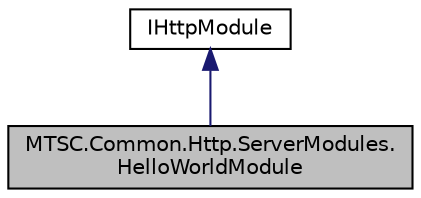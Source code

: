 digraph "MTSC.Common.Http.ServerModules.HelloWorldModule"
{
 // LATEX_PDF_SIZE
  edge [fontname="Helvetica",fontsize="10",labelfontname="Helvetica",labelfontsize="10"];
  node [fontname="Helvetica",fontsize="10",shape=record];
  Node2 [label="MTSC.Common.Http.ServerModules.\lHelloWorldModule",height=0.2,width=0.4,color="black", fillcolor="grey75", style="filled", fontcolor="black",tooltip=" "];
  Node3 -> Node2 [dir="back",color="midnightblue",fontsize="10",style="solid",fontname="Helvetica"];
  Node3 [label="IHttpModule",height=0.2,width=0.4,color="black", fillcolor="white", style="filled",URL="$d8/da0/interface_m_t_s_c_1_1_common_1_1_http_1_1_server_modules_1_1_i_http_module.html",tooltip="Interface for Http modules used by the server http handler."];
}
